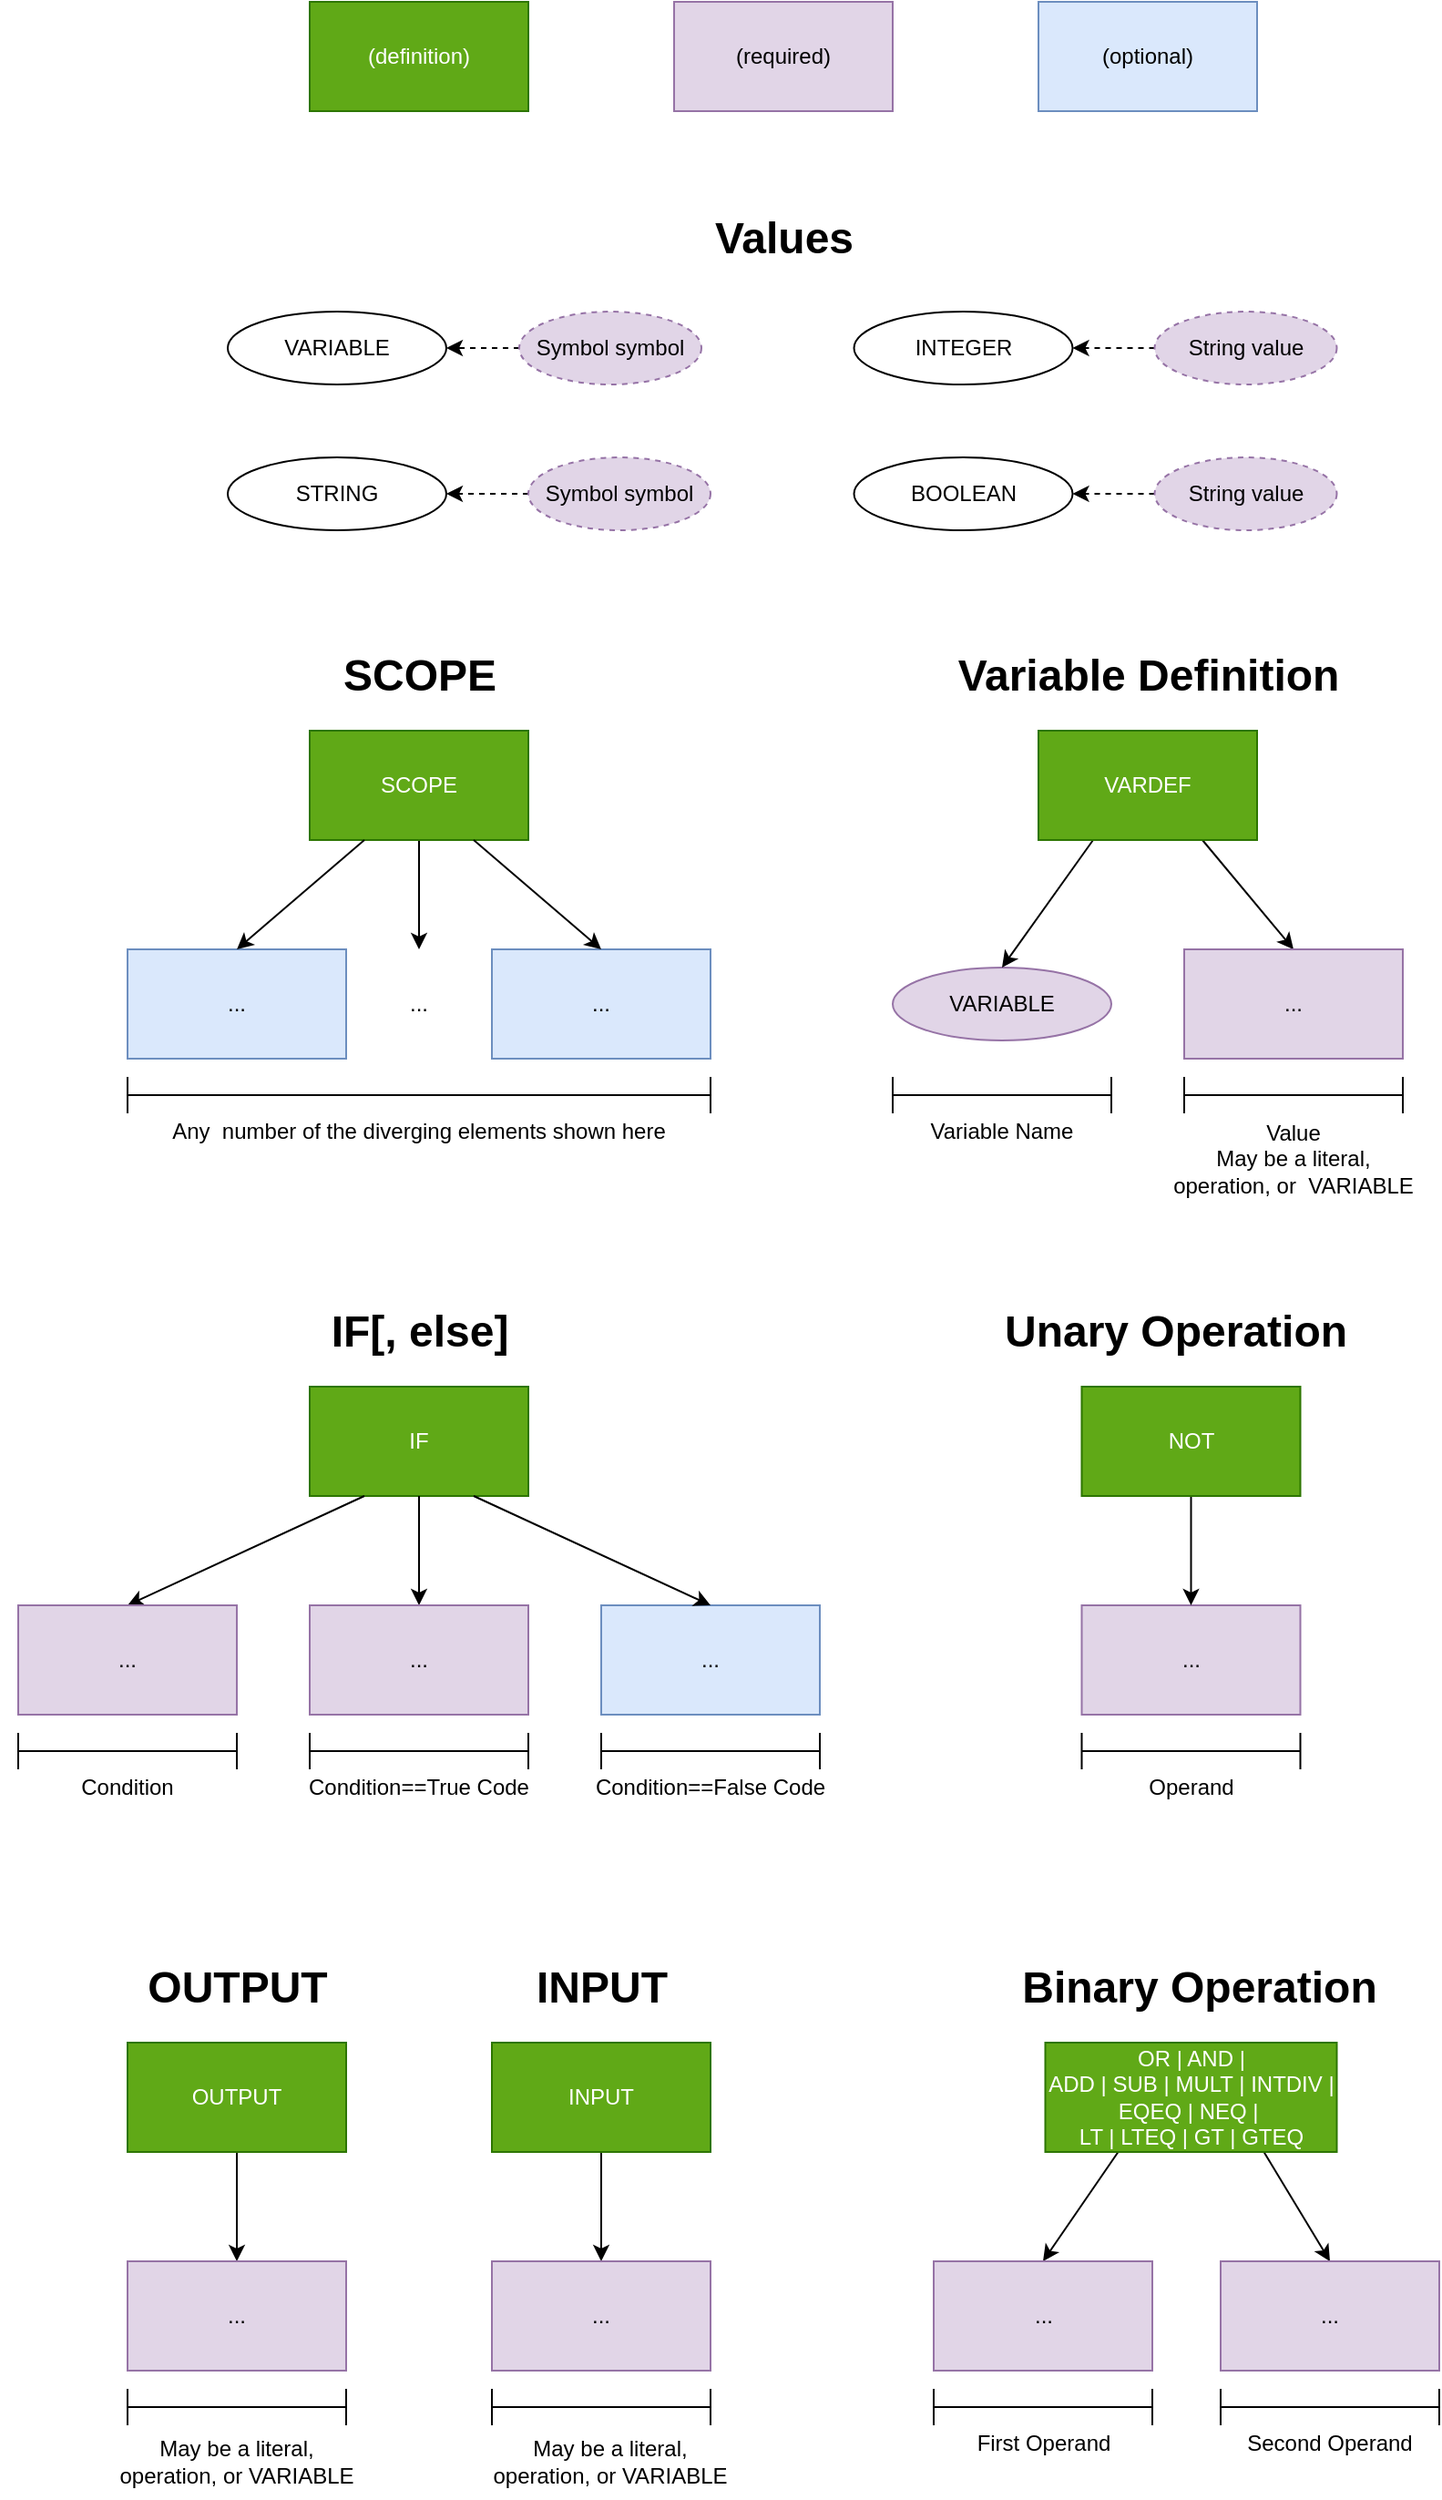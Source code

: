 <mxfile version="13.2.4" type="device" pages="3"><diagram id="3gEUB_VDXbJM-eZZe6hN" name="Constructs"><mxGraphModel dx="2128" dy="2048" grid="1" gridSize="10" guides="1" tooltips="1" connect="1" arrows="1" fold="1" page="1" pageScale="1" pageWidth="850" pageHeight="1100" math="0" shadow="0"><root><mxCell id="7AQj6DCGpAaZ35Ccs6LF-0"/><mxCell id="7AQj6DCGpAaZ35Ccs6LF-1" parent="7AQj6DCGpAaZ35Ccs6LF-0"/><mxCell id="lmhEe7831C_-789y7CmH-0" style="edgeStyle=orthogonalEdgeStyle;rounded=0;orthogonalLoop=1;jettySize=auto;html=1;exitX=0.5;exitY=1;exitDx=0;exitDy=0;startArrow=none;startFill=0;" parent="7AQj6DCGpAaZ35Ccs6LF-1" source="7AQj6DCGpAaZ35Ccs6LF-2" edge="1"><mxGeometry relative="1" as="geometry"><mxPoint x="200" y="210" as="targetPoint"/></mxGeometry></mxCell><mxCell id="7AQj6DCGpAaZ35Ccs6LF-2" value="SCOPE" style="rounded=0;whiteSpace=wrap;html=1;fillColor=#60a917;strokeColor=#2D7600;fontColor=#ffffff;" parent="7AQj6DCGpAaZ35Ccs6LF-1" vertex="1"><mxGeometry x="140" y="90" width="120" height="60" as="geometry"/></mxCell><mxCell id="I7ZKXssRVzEs4WmOMA8v-2" value="..." style="text;html=1;strokeColor=none;fillColor=none;align=center;verticalAlign=middle;whiteSpace=wrap;rounded=0;" parent="7AQj6DCGpAaZ35Ccs6LF-1" vertex="1"><mxGeometry x="180" y="230" width="40" height="20" as="geometry"/></mxCell><mxCell id="I7ZKXssRVzEs4WmOMA8v-3" value="" style="shape=crossbar;whiteSpace=wrap;html=1;rounded=1;" parent="7AQj6DCGpAaZ35Ccs6LF-1" vertex="1"><mxGeometry x="40" y="280" width="320" height="20" as="geometry"/></mxCell><mxCell id="I7ZKXssRVzEs4WmOMA8v-4" value="Any&amp;nbsp; number of the diverging elements shown here" style="text;html=1;strokeColor=none;fillColor=none;align=center;verticalAlign=middle;whiteSpace=wrap;rounded=0;" parent="7AQj6DCGpAaZ35Ccs6LF-1" vertex="1"><mxGeometry x="20" y="300" width="360" height="20" as="geometry"/></mxCell><mxCell id="5PmtXRFKXU0E3YIhtoqN-0" value="..." style="rounded=0;whiteSpace=wrap;html=1;fillColor=#dae8fc;strokeColor=#6c8ebf;" parent="7AQj6DCGpAaZ35Ccs6LF-1" vertex="1"><mxGeometry x="40" y="210" width="120" height="60" as="geometry"/></mxCell><mxCell id="5PmtXRFKXU0E3YIhtoqN-1" value="..." style="rounded=0;whiteSpace=wrap;html=1;fillColor=#dae8fc;strokeColor=#6c8ebf;" parent="7AQj6DCGpAaZ35Ccs6LF-1" vertex="1"><mxGeometry x="240" y="210" width="120" height="60" as="geometry"/></mxCell><mxCell id="JQ-QhIyXEZSSjoAelgjX-1" value="" style="endArrow=classic;html=1;exitX=0.75;exitY=1;exitDx=0;exitDy=0;entryX=0.5;entryY=0;entryDx=0;entryDy=0;" parent="7AQj6DCGpAaZ35Ccs6LF-1" source="7AQj6DCGpAaZ35Ccs6LF-2" target="5PmtXRFKXU0E3YIhtoqN-1" edge="1"><mxGeometry width="50" height="50" relative="1" as="geometry"><mxPoint x="170" y="420" as="sourcePoint"/><mxPoint x="220" y="370" as="targetPoint"/></mxGeometry></mxCell><mxCell id="JQ-QhIyXEZSSjoAelgjX-2" value="" style="endArrow=classic;html=1;exitX=0.25;exitY=1;exitDx=0;exitDy=0;entryX=0.5;entryY=0;entryDx=0;entryDy=0;" parent="7AQj6DCGpAaZ35Ccs6LF-1" source="7AQj6DCGpAaZ35Ccs6LF-2" target="5PmtXRFKXU0E3YIhtoqN-0" edge="1"><mxGeometry width="50" height="50" relative="1" as="geometry"><mxPoint x="175" y="380" as="sourcePoint"/><mxPoint x="225" y="330" as="targetPoint"/></mxGeometry></mxCell><mxCell id="lmhEe7831C_-789y7CmH-1" value="SCOPE" style="text;strokeColor=none;fillColor=none;html=1;fontSize=24;fontStyle=1;verticalAlign=middle;align=center;" parent="7AQj6DCGpAaZ35Ccs6LF-1" vertex="1"><mxGeometry x="150" y="40" width="100" height="40" as="geometry"/></mxCell><mxCell id="rEBL-9URlwLCl6-oXg5d-0" value="VARIABLE" style="ellipse;whiteSpace=wrap;html=1;fillColor=#e1d5e7;strokeColor=#9673a6;" parent="7AQj6DCGpAaZ35Ccs6LF-1" vertex="1"><mxGeometry x="460" y="220" width="120" height="40" as="geometry"/></mxCell><mxCell id="rEBL-9URlwLCl6-oXg5d-1" value="" style="endArrow=classic;html=1;entryX=0.5;entryY=0;entryDx=0;entryDy=0;exitX=0.75;exitY=1;exitDx=0;exitDy=0;" parent="7AQj6DCGpAaZ35Ccs6LF-1" source="rEBL-9URlwLCl6-oXg5d-6" target="rEBL-9URlwLCl6-oXg5d-7" edge="1"><mxGeometry width="50" height="50" relative="1" as="geometry"><mxPoint x="581.04" y="156" as="sourcePoint"/><mxPoint x="500" y="220" as="targetPoint"/></mxGeometry></mxCell><mxCell id="rEBL-9URlwLCl6-oXg5d-2" value="" style="endArrow=classic;html=1;exitX=0.25;exitY=1;exitDx=0;exitDy=0;entryX=0.5;entryY=0;entryDx=0;entryDy=0;" parent="7AQj6DCGpAaZ35Ccs6LF-1" source="rEBL-9URlwLCl6-oXg5d-6" target="rEBL-9URlwLCl6-oXg5d-0" edge="1"><mxGeometry width="50" height="50" relative="1" as="geometry"><mxPoint x="571.716" y="148.284" as="sourcePoint"/><mxPoint x="690" y="430" as="targetPoint"/></mxGeometry></mxCell><mxCell id="rEBL-9URlwLCl6-oXg5d-3" value="Value&lt;br&gt;May be a literal, operation, or&amp;nbsp;&amp;nbsp;VARIABLE" style="text;html=1;strokeColor=none;fillColor=none;align=center;verticalAlign=middle;whiteSpace=wrap;rounded=0;" parent="7AQj6DCGpAaZ35Ccs6LF-1" vertex="1"><mxGeometry x="610" y="300" width="140" height="50" as="geometry"/></mxCell><mxCell id="rEBL-9URlwLCl6-oXg5d-4" value="" style="shape=crossbar;whiteSpace=wrap;html=1;rounded=1;" parent="7AQj6DCGpAaZ35Ccs6LF-1" vertex="1"><mxGeometry x="460" y="280" width="120" height="20" as="geometry"/></mxCell><mxCell id="rEBL-9URlwLCl6-oXg5d-5" value="Variable Name" style="text;html=1;strokeColor=none;fillColor=none;align=center;verticalAlign=middle;whiteSpace=wrap;rounded=0;" parent="7AQj6DCGpAaZ35Ccs6LF-1" vertex="1"><mxGeometry x="465" y="300" width="110" height="20" as="geometry"/></mxCell><mxCell id="rEBL-9URlwLCl6-oXg5d-6" value="VARDEF" style="rounded=0;whiteSpace=wrap;html=1;fillColor=#60a917;strokeColor=#2D7600;fontColor=#ffffff;" parent="7AQj6DCGpAaZ35Ccs6LF-1" vertex="1"><mxGeometry x="540" y="90" width="120" height="60" as="geometry"/></mxCell><mxCell id="rEBL-9URlwLCl6-oXg5d-7" value="..." style="rounded=0;whiteSpace=wrap;html=1;fillColor=#e1d5e7;strokeColor=#9673a6;" parent="7AQj6DCGpAaZ35Ccs6LF-1" vertex="1"><mxGeometry x="620" y="210" width="120" height="60" as="geometry"/></mxCell><mxCell id="rEBL-9URlwLCl6-oXg5d-8" value="" style="shape=crossbar;whiteSpace=wrap;html=1;rounded=1;" parent="7AQj6DCGpAaZ35Ccs6LF-1" vertex="1"><mxGeometry x="620" y="280" width="120" height="20" as="geometry"/></mxCell><mxCell id="rEBL-9URlwLCl6-oXg5d-9" value="Variable Definition" style="text;strokeColor=none;fillColor=none;html=1;fontSize=24;fontStyle=1;verticalAlign=middle;align=center;labelBackgroundColor=none;" parent="7AQj6DCGpAaZ35Ccs6LF-1" vertex="1"><mxGeometry x="550" y="40" width="100" height="40" as="geometry"/></mxCell><mxCell id="GWzWC2e_Xk0r2HBeWY30-0" value="IF" style="rounded=0;whiteSpace=wrap;html=1;fillColor=#60a917;strokeColor=#2D7600;fontColor=#ffffff;" parent="7AQj6DCGpAaZ35Ccs6LF-1" vertex="1"><mxGeometry x="140" y="450" width="120" height="60" as="geometry"/></mxCell><mxCell id="GWzWC2e_Xk0r2HBeWY30-1" value="..." style="rounded=0;whiteSpace=wrap;html=1;fillColor=#ffe6cc;strokeColor=#d79b00;" parent="7AQj6DCGpAaZ35Ccs6LF-1" vertex="1"><mxGeometry x="140" y="570" width="120" height="60" as="geometry"/></mxCell><mxCell id="GWzWC2e_Xk0r2HBeWY30-2" value="..." style="rounded=0;whiteSpace=wrap;html=1;fillColor=#dae8fc;strokeColor=#6c8ebf;" parent="7AQj6DCGpAaZ35Ccs6LF-1" vertex="1"><mxGeometry x="300" y="570" width="120" height="60" as="geometry"/></mxCell><mxCell id="GWzWC2e_Xk0r2HBeWY30-3" value="..." style="rounded=0;whiteSpace=wrap;html=1;fillColor=#ffe6cc;strokeColor=#d79b00;" parent="7AQj6DCGpAaZ35Ccs6LF-1" vertex="1"><mxGeometry x="-20" y="570" width="120" height="60" as="geometry"/></mxCell><mxCell id="GWzWC2e_Xk0r2HBeWY30-4" value="" style="shape=crossbar;whiteSpace=wrap;html=1;rounded=1;" parent="7AQj6DCGpAaZ35Ccs6LF-1" vertex="1"><mxGeometry x="-20" y="640" width="120" height="20" as="geometry"/></mxCell><mxCell id="GWzWC2e_Xk0r2HBeWY30-5" value="" style="shape=crossbar;whiteSpace=wrap;html=1;rounded=1;" parent="7AQj6DCGpAaZ35Ccs6LF-1" vertex="1"><mxGeometry x="140" y="640" width="120" height="20" as="geometry"/></mxCell><mxCell id="GWzWC2e_Xk0r2HBeWY30-6" value="" style="shape=crossbar;whiteSpace=wrap;html=1;rounded=1;" parent="7AQj6DCGpAaZ35Ccs6LF-1" vertex="1"><mxGeometry x="300" y="640" width="120" height="20" as="geometry"/></mxCell><mxCell id="GWzWC2e_Xk0r2HBeWY30-7" value="Condition" style="text;html=1;strokeColor=none;fillColor=none;align=center;verticalAlign=middle;whiteSpace=wrap;rounded=0;" parent="7AQj6DCGpAaZ35Ccs6LF-1" vertex="1"><mxGeometry x="-30" y="660" width="140" height="20" as="geometry"/></mxCell><mxCell id="GWzWC2e_Xk0r2HBeWY30-8" value="Condition==True Code" style="text;html=1;strokeColor=none;fillColor=none;align=center;verticalAlign=middle;whiteSpace=wrap;rounded=0;" parent="7AQj6DCGpAaZ35Ccs6LF-1" vertex="1"><mxGeometry x="130" y="660" width="140" height="20" as="geometry"/></mxCell><mxCell id="GWzWC2e_Xk0r2HBeWY30-9" value="Condition==False Code" style="text;html=1;strokeColor=none;fillColor=none;align=center;verticalAlign=middle;whiteSpace=wrap;rounded=0;" parent="7AQj6DCGpAaZ35Ccs6LF-1" vertex="1"><mxGeometry x="290" y="660" width="140" height="20" as="geometry"/></mxCell><mxCell id="GWzWC2e_Xk0r2HBeWY30-10" value="" style="endArrow=classic;html=1;exitX=0.75;exitY=1;exitDx=0;exitDy=0;entryX=0.5;entryY=0;entryDx=0;entryDy=0;" parent="7AQj6DCGpAaZ35Ccs6LF-1" source="GWzWC2e_Xk0r2HBeWY30-0" target="GWzWC2e_Xk0r2HBeWY30-2" edge="1"><mxGeometry width="50" height="50" relative="1" as="geometry"><mxPoint x="200" y="620" as="sourcePoint"/><mxPoint x="250" y="570" as="targetPoint"/></mxGeometry></mxCell><mxCell id="GWzWC2e_Xk0r2HBeWY30-11" value="" style="endArrow=classic;html=1;exitX=0.5;exitY=1;exitDx=0;exitDy=0;entryX=0.5;entryY=0;entryDx=0;entryDy=0;" parent="7AQj6DCGpAaZ35Ccs6LF-1" source="GWzWC2e_Xk0r2HBeWY30-0" target="GWzWC2e_Xk0r2HBeWY30-1" edge="1"><mxGeometry width="50" height="50" relative="1" as="geometry"><mxPoint x="200" y="620" as="sourcePoint"/><mxPoint x="250" y="570" as="targetPoint"/></mxGeometry></mxCell><mxCell id="GWzWC2e_Xk0r2HBeWY30-12" value="" style="endArrow=classic;html=1;exitX=0.25;exitY=1;exitDx=0;exitDy=0;entryX=0.5;entryY=0;entryDx=0;entryDy=0;" parent="7AQj6DCGpAaZ35Ccs6LF-1" source="GWzWC2e_Xk0r2HBeWY30-0" target="GWzWC2e_Xk0r2HBeWY30-3" edge="1"><mxGeometry width="50" height="50" relative="1" as="geometry"><mxPoint x="200" y="620" as="sourcePoint"/><mxPoint x="250" y="570" as="targetPoint"/></mxGeometry></mxCell><mxCell id="GWzWC2e_Xk0r2HBeWY30-13" value="..." style="rounded=0;whiteSpace=wrap;html=1;fillColor=#ffe6cc;strokeColor=#d79b00;" parent="7AQj6DCGpAaZ35Ccs6LF-1" vertex="1"><mxGeometry x="-20" y="570" width="120" height="60" as="geometry"/></mxCell><mxCell id="GWzWC2e_Xk0r2HBeWY30-14" value="..." style="rounded=0;whiteSpace=wrap;html=1;fillColor=#ffe6cc;strokeColor=#d79b00;" parent="7AQj6DCGpAaZ35Ccs6LF-1" vertex="1"><mxGeometry x="140" y="570" width="120" height="60" as="geometry"/></mxCell><mxCell id="GWzWC2e_Xk0r2HBeWY30-15" value="..." style="rounded=0;whiteSpace=wrap;html=1;fillColor=#e1d5e7;strokeColor=#9673a6;" parent="7AQj6DCGpAaZ35Ccs6LF-1" vertex="1"><mxGeometry x="-20" y="570" width="120" height="60" as="geometry"/></mxCell><mxCell id="GWzWC2e_Xk0r2HBeWY30-16" value="..." style="rounded=0;whiteSpace=wrap;html=1;fillColor=#e1d5e7;strokeColor=#9673a6;" parent="7AQj6DCGpAaZ35Ccs6LF-1" vertex="1"><mxGeometry x="140" y="570" width="120" height="60" as="geometry"/></mxCell><mxCell id="GWzWC2e_Xk0r2HBeWY30-17" value="IF[, else]" style="text;strokeColor=none;fillColor=none;html=1;fontSize=24;fontStyle=1;verticalAlign=middle;align=center;labelBackgroundColor=none;" parent="7AQj6DCGpAaZ35Ccs6LF-1" vertex="1"><mxGeometry x="150" y="400" width="100" height="40" as="geometry"/></mxCell><mxCell id="4lCH5jYpip824H-FSA8n-0" style="edgeStyle=orthogonalEdgeStyle;curved=1;orthogonalLoop=1;jettySize=auto;html=1;exitX=0.5;exitY=1;exitDx=0;exitDy=0;entryX=0.5;entryY=0;entryDx=0;entryDy=0;" parent="7AQj6DCGpAaZ35Ccs6LF-1" source="4lCH5jYpip824H-FSA8n-1" target="4lCH5jYpip824H-FSA8n-3" edge="1"><mxGeometry relative="1" as="geometry"/></mxCell><mxCell id="4lCH5jYpip824H-FSA8n-1" value="OUTPUT" style="rounded=0;whiteSpace=wrap;html=1;fillColor=#60a917;strokeColor=#2D7600;fontColor=#ffffff;" parent="7AQj6DCGpAaZ35Ccs6LF-1" vertex="1"><mxGeometry x="40" y="810" width="120" height="60" as="geometry"/></mxCell><mxCell id="4lCH5jYpip824H-FSA8n-3" value="..." style="rounded=0;whiteSpace=wrap;html=1;fillColor=#e1d5e7;strokeColor=#9673a6;" parent="7AQj6DCGpAaZ35Ccs6LF-1" vertex="1"><mxGeometry x="40" y="930" width="120" height="60" as="geometry"/></mxCell><mxCell id="4lCH5jYpip824H-FSA8n-6" value="" style="shape=crossbar;whiteSpace=wrap;html=1;rounded=1;" parent="7AQj6DCGpAaZ35Ccs6LF-1" vertex="1"><mxGeometry x="40" y="1000" width="120" height="20" as="geometry"/></mxCell><mxCell id="4lCH5jYpip824H-FSA8n-7" style="edgeStyle=orthogonalEdgeStyle;curved=1;orthogonalLoop=1;jettySize=auto;html=1;exitX=0.5;exitY=1;exitDx=0;exitDy=0;entryX=0.5;entryY=0;entryDx=0;entryDy=0;" parent="7AQj6DCGpAaZ35Ccs6LF-1" source="4lCH5jYpip824H-FSA8n-8" target="4lCH5jYpip824H-FSA8n-10" edge="1"><mxGeometry relative="1" as="geometry"/></mxCell><mxCell id="4lCH5jYpip824H-FSA8n-8" value="INPUT" style="rounded=0;whiteSpace=wrap;html=1;fillColor=#60a917;strokeColor=#2D7600;fontColor=#ffffff;" parent="7AQj6DCGpAaZ35Ccs6LF-1" vertex="1"><mxGeometry x="240" y="810" width="120" height="60" as="geometry"/></mxCell><mxCell id="4lCH5jYpip824H-FSA8n-10" value="..." style="rounded=0;whiteSpace=wrap;html=1;fillColor=#e1d5e7;strokeColor=#9673a6;" parent="7AQj6DCGpAaZ35Ccs6LF-1" vertex="1"><mxGeometry x="240" y="930" width="120" height="60" as="geometry"/></mxCell><mxCell id="4lCH5jYpip824H-FSA8n-13" value="" style="shape=crossbar;whiteSpace=wrap;html=1;rounded=1;" parent="7AQj6DCGpAaZ35Ccs6LF-1" vertex="1"><mxGeometry x="240" y="1000" width="120" height="20" as="geometry"/></mxCell><mxCell id="4lCH5jYpip824H-FSA8n-14" value="OUTPUT" style="text;strokeColor=none;fillColor=none;html=1;fontSize=24;fontStyle=1;verticalAlign=middle;align=center;labelBackgroundColor=none;" parent="7AQj6DCGpAaZ35Ccs6LF-1" vertex="1"><mxGeometry x="50" y="760" width="100" height="40" as="geometry"/></mxCell><mxCell id="4lCH5jYpip824H-FSA8n-15" value="INPUT" style="text;strokeColor=none;fillColor=none;html=1;fontSize=24;fontStyle=1;verticalAlign=middle;align=center;labelBackgroundColor=none;" parent="7AQj6DCGpAaZ35Ccs6LF-1" vertex="1"><mxGeometry x="250" y="760" width="100" height="40" as="geometry"/></mxCell><mxCell id="4lCH5jYpip824H-FSA8n-16" value="May be a literal, &lt;br&gt;operation, or VARIABLE" style="text;html=1;strokeColor=none;fillColor=none;align=center;verticalAlign=middle;whiteSpace=wrap;rounded=0;labelBackgroundColor=none;" parent="7AQj6DCGpAaZ35Ccs6LF-1" vertex="1"><mxGeometry x="20" y="1020" width="160" height="40" as="geometry"/></mxCell><mxCell id="JWPm9N3qNCtaOrcP0Yvb-0" value="" style="endArrow=classic;html=1;entryX=0.5;entryY=0;entryDx=0;entryDy=0;exitX=0.75;exitY=1;exitDx=0;exitDy=0;" parent="7AQj6DCGpAaZ35Ccs6LF-1" source="JWPm9N3qNCtaOrcP0Yvb-4" target="JWPm9N3qNCtaOrcP0Yvb-5" edge="1"><mxGeometry width="50" height="50" relative="1" as="geometry"><mxPoint x="604.79" y="876" as="sourcePoint"/><mxPoint x="523.75" y="940" as="targetPoint"/></mxGeometry></mxCell><mxCell id="JWPm9N3qNCtaOrcP0Yvb-1" value="" style="endArrow=classic;html=1;exitX=0.25;exitY=1;exitDx=0;exitDy=0;entryX=0.5;entryY=0;entryDx=0;entryDy=0;" parent="7AQj6DCGpAaZ35Ccs6LF-1" source="JWPm9N3qNCtaOrcP0Yvb-4" target="JWPm9N3qNCtaOrcP0Yvb-7" edge="1"><mxGeometry width="50" height="50" relative="1" as="geometry"><mxPoint x="595.466" y="868.284" as="sourcePoint"/><mxPoint x="463.75" y="940" as="targetPoint"/></mxGeometry></mxCell><mxCell id="JWPm9N3qNCtaOrcP0Yvb-2" value="" style="shape=crossbar;whiteSpace=wrap;html=1;rounded=1;" parent="7AQj6DCGpAaZ35Ccs6LF-1" vertex="1"><mxGeometry x="482.5" y="1000" width="120" height="20" as="geometry"/></mxCell><mxCell id="JWPm9N3qNCtaOrcP0Yvb-3" value="First Operand" style="text;html=1;strokeColor=none;fillColor=none;align=center;verticalAlign=middle;whiteSpace=wrap;rounded=0;" parent="7AQj6DCGpAaZ35Ccs6LF-1" vertex="1"><mxGeometry x="487.5" y="1020" width="110" height="20" as="geometry"/></mxCell><mxCell id="JWPm9N3qNCtaOrcP0Yvb-4" value="OR | AND | &lt;br&gt;ADD | SUB | MULT | INTDIV | EQEQ | NEQ |&amp;nbsp;&lt;br&gt;LT | LTEQ | GT | GTEQ" style="rounded=0;whiteSpace=wrap;html=1;fillColor=#60a917;strokeColor=#2D7600;fontColor=#ffffff;" parent="7AQj6DCGpAaZ35Ccs6LF-1" vertex="1"><mxGeometry x="543.75" y="810" width="160" height="60" as="geometry"/></mxCell><mxCell id="JWPm9N3qNCtaOrcP0Yvb-5" value="..." style="rounded=0;whiteSpace=wrap;html=1;fillColor=#e1d5e7;strokeColor=#9673a6;" parent="7AQj6DCGpAaZ35Ccs6LF-1" vertex="1"><mxGeometry x="640" y="930" width="120" height="60" as="geometry"/></mxCell><mxCell id="JWPm9N3qNCtaOrcP0Yvb-6" value="" style="shape=crossbar;whiteSpace=wrap;html=1;rounded=1;" parent="7AQj6DCGpAaZ35Ccs6LF-1" vertex="1"><mxGeometry x="640" y="1000" width="120" height="20" as="geometry"/></mxCell><mxCell id="JWPm9N3qNCtaOrcP0Yvb-7" value="..." style="rounded=0;whiteSpace=wrap;html=1;fillColor=#e1d5e7;strokeColor=#9673a6;" parent="7AQj6DCGpAaZ35Ccs6LF-1" vertex="1"><mxGeometry x="482.5" y="930" width="120" height="60" as="geometry"/></mxCell><mxCell id="JWPm9N3qNCtaOrcP0Yvb-8" value="Binary Operation" style="text;strokeColor=none;fillColor=none;html=1;fontSize=24;fontStyle=1;verticalAlign=middle;align=center;labelBackgroundColor=none;" parent="7AQj6DCGpAaZ35Ccs6LF-1" vertex="1"><mxGeometry x="577.5" y="760" width="100" height="40" as="geometry"/></mxCell><mxCell id="JWPm9N3qNCtaOrcP0Yvb-9" value="Second Operand" style="text;html=1;strokeColor=none;fillColor=none;align=center;verticalAlign=middle;whiteSpace=wrap;rounded=0;" parent="7AQj6DCGpAaZ35Ccs6LF-1" vertex="1"><mxGeometry x="645" y="1020" width="110" height="20" as="geometry"/></mxCell><mxCell id="JWPm9N3qNCtaOrcP0Yvb-10" value="" style="shape=crossbar;whiteSpace=wrap;html=1;rounded=1;" parent="7AQj6DCGpAaZ35Ccs6LF-1" vertex="1"><mxGeometry x="563.75" y="640" width="120" height="20" as="geometry"/></mxCell><mxCell id="JWPm9N3qNCtaOrcP0Yvb-11" value="Operand" style="text;html=1;strokeColor=none;fillColor=none;align=center;verticalAlign=middle;whiteSpace=wrap;rounded=0;" parent="7AQj6DCGpAaZ35Ccs6LF-1" vertex="1"><mxGeometry x="568.75" y="660" width="110" height="20" as="geometry"/></mxCell><mxCell id="JWPm9N3qNCtaOrcP0Yvb-12" value="..." style="rounded=0;whiteSpace=wrap;html=1;fillColor=#e1d5e7;strokeColor=#9673a6;" parent="7AQj6DCGpAaZ35Ccs6LF-1" vertex="1"><mxGeometry x="563.75" y="570" width="120" height="60" as="geometry"/></mxCell><mxCell id="JWPm9N3qNCtaOrcP0Yvb-13" value="Unary Operation" style="text;strokeColor=none;fillColor=none;html=1;fontSize=24;fontStyle=1;verticalAlign=middle;align=center;labelBackgroundColor=none;" parent="7AQj6DCGpAaZ35Ccs6LF-1" vertex="1"><mxGeometry x="565" y="400" width="100" height="40" as="geometry"/></mxCell><mxCell id="eTAmkxJALa0yzcf3sGs0-0" value="(optional)" style="rounded=0;whiteSpace=wrap;html=1;fillColor=#dae8fc;strokeColor=#6c8ebf;" vertex="1" parent="7AQj6DCGpAaZ35Ccs6LF-1"><mxGeometry x="540" y="-310" width="120" height="60" as="geometry"/></mxCell><mxCell id="eTAmkxJALa0yzcf3sGs0-1" value="(required)" style="rounded=0;whiteSpace=wrap;html=1;fillColor=#e1d5e7;strokeColor=#9673a6;" vertex="1" parent="7AQj6DCGpAaZ35Ccs6LF-1"><mxGeometry x="340" y="-310" width="120" height="60" as="geometry"/></mxCell><mxCell id="eTAmkxJALa0yzcf3sGs0-2" value="(definition)" style="rounded=0;whiteSpace=wrap;html=1;fillColor=#60a917;strokeColor=#2D7600;fontColor=#ffffff;" vertex="1" parent="7AQj6DCGpAaZ35Ccs6LF-1"><mxGeometry x="140" y="-310" width="120" height="60" as="geometry"/></mxCell><mxCell id="qlFILjFyc_HGkbXNcc-J-0" value="VARIABLE" style="ellipse;whiteSpace=wrap;html=1;" vertex="1" parent="7AQj6DCGpAaZ35Ccs6LF-1"><mxGeometry x="95.0" y="-140" width="120" height="40" as="geometry"/></mxCell><mxCell id="qlFILjFyc_HGkbXNcc-J-1" style="edgeStyle=orthogonalEdgeStyle;rounded=0;orthogonalLoop=1;jettySize=auto;html=1;exitX=0;exitY=0.5;exitDx=0;exitDy=0;entryX=1;entryY=0.5;entryDx=0;entryDy=0;dashed=1;" edge="1" parent="7AQj6DCGpAaZ35Ccs6LF-1" source="qlFILjFyc_HGkbXNcc-J-2" target="qlFILjFyc_HGkbXNcc-J-0"><mxGeometry relative="1" as="geometry"/></mxCell><mxCell id="qlFILjFyc_HGkbXNcc-J-2" value="Symbol symbol" style="ellipse;whiteSpace=wrap;html=1;align=center;dashed=1;fillColor=#e1d5e7;strokeColor=#9673a6;" vertex="1" parent="7AQj6DCGpAaZ35Ccs6LF-1"><mxGeometry x="255" y="-140" width="100" height="40" as="geometry"/></mxCell><mxCell id="qlFILjFyc_HGkbXNcc-J-3" value="STRING" style="ellipse;whiteSpace=wrap;html=1;" vertex="1" parent="7AQj6DCGpAaZ35Ccs6LF-1"><mxGeometry x="95.0" y="-60" width="120" height="40" as="geometry"/></mxCell><mxCell id="qlFILjFyc_HGkbXNcc-J-4" style="edgeStyle=orthogonalEdgeStyle;rounded=0;orthogonalLoop=1;jettySize=auto;html=1;exitX=0;exitY=0.5;exitDx=0;exitDy=0;entryX=1;entryY=0.5;entryDx=0;entryDy=0;dashed=1;" edge="1" parent="7AQj6DCGpAaZ35Ccs6LF-1" source="qlFILjFyc_HGkbXNcc-J-5" target="qlFILjFyc_HGkbXNcc-J-3"><mxGeometry relative="1" as="geometry"/></mxCell><mxCell id="qlFILjFyc_HGkbXNcc-J-5" value="Symbol symbol" style="ellipse;whiteSpace=wrap;html=1;align=center;dashed=1;fillColor=#e1d5e7;strokeColor=#9673a6;" vertex="1" parent="7AQj6DCGpAaZ35Ccs6LF-1"><mxGeometry x="260" y="-60" width="100" height="40" as="geometry"/></mxCell><mxCell id="qlFILjFyc_HGkbXNcc-J-6" value="INTEGER" style="ellipse;whiteSpace=wrap;html=1;" vertex="1" parent="7AQj6DCGpAaZ35Ccs6LF-1"><mxGeometry x="438.75" y="-140" width="120" height="40" as="geometry"/></mxCell><mxCell id="qlFILjFyc_HGkbXNcc-J-7" style="edgeStyle=orthogonalEdgeStyle;rounded=0;orthogonalLoop=1;jettySize=auto;html=1;exitX=0;exitY=0.5;exitDx=0;exitDy=0;entryX=1;entryY=0.5;entryDx=0;entryDy=0;dashed=1;" edge="1" parent="7AQj6DCGpAaZ35Ccs6LF-1" source="qlFILjFyc_HGkbXNcc-J-8" target="qlFILjFyc_HGkbXNcc-J-6"><mxGeometry relative="1" as="geometry"/></mxCell><mxCell id="qlFILjFyc_HGkbXNcc-J-8" value="String value" style="ellipse;whiteSpace=wrap;html=1;align=center;dashed=1;fillColor=#e1d5e7;strokeColor=#9673a6;" vertex="1" parent="7AQj6DCGpAaZ35Ccs6LF-1"><mxGeometry x="603.75" y="-140" width="100" height="40" as="geometry"/></mxCell><mxCell id="qlFILjFyc_HGkbXNcc-J-9" value="Values" style="text;strokeColor=none;fillColor=none;html=1;fontSize=24;fontStyle=1;verticalAlign=middle;align=center;dashed=1;" vertex="1" parent="7AQj6DCGpAaZ35Ccs6LF-1"><mxGeometry x="350" y="-200" width="100" height="40" as="geometry"/></mxCell><mxCell id="qlFILjFyc_HGkbXNcc-J-10" value="BOOLEAN" style="ellipse;whiteSpace=wrap;html=1;" vertex="1" parent="7AQj6DCGpAaZ35Ccs6LF-1"><mxGeometry x="438.75" y="-60" width="120" height="40" as="geometry"/></mxCell><mxCell id="qlFILjFyc_HGkbXNcc-J-11" style="edgeStyle=orthogonalEdgeStyle;rounded=0;orthogonalLoop=1;jettySize=auto;html=1;exitX=0;exitY=0.5;exitDx=0;exitDy=0;entryX=1;entryY=0.5;entryDx=0;entryDy=0;dashed=1;" edge="1" parent="7AQj6DCGpAaZ35Ccs6LF-1" source="qlFILjFyc_HGkbXNcc-J-12" target="qlFILjFyc_HGkbXNcc-J-10"><mxGeometry relative="1" as="geometry"/></mxCell><mxCell id="qlFILjFyc_HGkbXNcc-J-12" value="String value" style="ellipse;whiteSpace=wrap;html=1;align=center;dashed=1;fillColor=#e1d5e7;strokeColor=#9673a6;" vertex="1" parent="7AQj6DCGpAaZ35Ccs6LF-1"><mxGeometry x="603.75" y="-60" width="100" height="40" as="geometry"/></mxCell><mxCell id="qlFILjFyc_HGkbXNcc-J-14" style="edgeStyle=orthogonalEdgeStyle;rounded=0;orthogonalLoop=1;jettySize=auto;html=1;exitX=0.5;exitY=1;exitDx=0;exitDy=0;entryX=0.5;entryY=0;entryDx=0;entryDy=0;endArrow=classic;endFill=1;" edge="1" parent="7AQj6DCGpAaZ35Ccs6LF-1" source="qlFILjFyc_HGkbXNcc-J-13" target="JWPm9N3qNCtaOrcP0Yvb-12"><mxGeometry relative="1" as="geometry"/></mxCell><mxCell id="qlFILjFyc_HGkbXNcc-J-13" value="NOT" style="rounded=0;whiteSpace=wrap;html=1;fillColor=#60a917;strokeColor=#2D7600;fontColor=#ffffff;" vertex="1" parent="7AQj6DCGpAaZ35Ccs6LF-1"><mxGeometry x="563.75" y="450" width="120" height="60" as="geometry"/></mxCell><mxCell id="qlFILjFyc_HGkbXNcc-J-15" value="May be a literal, &lt;br&gt;operation, or VARIABLE" style="text;html=1;strokeColor=none;fillColor=none;align=center;verticalAlign=middle;whiteSpace=wrap;rounded=0;labelBackgroundColor=none;" vertex="1" parent="7AQj6DCGpAaZ35Ccs6LF-1"><mxGeometry x="225" y="1020" width="160" height="40" as="geometry"/></mxCell></root></mxGraphModel></diagram><diagram id="RAWwzBBBLnjsexVP_gks" name="Functions"><mxGraphModel dx="1086" dy="806" grid="1" gridSize="10" guides="1" tooltips="1" connect="1" arrows="1" fold="1" page="1" pageScale="1" pageWidth="850" pageHeight="1100" math="0" shadow="0"><root><mxCell id="0"/><mxCell id="1" parent="0"/><mxCell id="vyXjv_a89IAdCexm-8pD-3" value="VARIABLE" style="ellipse;whiteSpace=wrap;html=1;fillColor=#e1d5e7;strokeColor=#9673a6;" parent="1" vertex="1"><mxGeometry x="125" y="180" width="120" height="40" as="geometry"/></mxCell><mxCell id="vyXjv_a89IAdCexm-8pD-4" value="VARIABLE" style="ellipse;whiteSpace=wrap;html=1;" parent="1" vertex="1"><mxGeometry x="485" y="180" width="120" height="40" as="geometry"/></mxCell><mxCell id="vyXjv_a89IAdCexm-8pD-5" value="VARIABLE" style="ellipse;whiteSpace=wrap;html=1;" parent="1" vertex="1"><mxGeometry x="285" y="180" width="120" height="40" as="geometry"/></mxCell><mxCell id="vyXjv_a89IAdCexm-8pD-8" value="" style="endArrow=classic;html=1;exitX=1;exitY=1;exitDx=0;exitDy=0;entryX=0.5;entryY=0;entryDx=0;entryDy=0;" parent="1" source="vyXjv_a89IAdCexm-8pD-26" target="vyXjv_a89IAdCexm-8pD-25" edge="1"><mxGeometry width="50" height="50" relative="1" as="geometry"><mxPoint x="473.284" y="108.284" as="sourcePoint"/><mxPoint x="676.716" y="171.716" as="targetPoint"/></mxGeometry></mxCell><mxCell id="vyXjv_a89IAdCexm-8pD-9" value="" style="endArrow=classic;html=1;entryX=0.5;entryY=0;entryDx=0;entryDy=0;exitX=0.75;exitY=1;exitDx=0;exitDy=0;" parent="1" target="vyXjv_a89IAdCexm-8pD-4" edge="1"><mxGeometry width="50" height="50" relative="1" as="geometry"><mxPoint x="475" y="110.0" as="sourcePoint"/><mxPoint x="535" y="270" as="targetPoint"/></mxGeometry></mxCell><mxCell id="vyXjv_a89IAdCexm-8pD-10" value="" style="endArrow=classic;html=1;entryX=0.5;entryY=0;entryDx=0;entryDy=0;exitX=0.25;exitY=1;exitDx=0;exitDy=0;" parent="1" target="vyXjv_a89IAdCexm-8pD-5" edge="1"><mxGeometry width="50" height="50" relative="1" as="geometry"><mxPoint x="415" y="110.0" as="sourcePoint"/><mxPoint x="535" y="270" as="targetPoint"/></mxGeometry></mxCell><mxCell id="vyXjv_a89IAdCexm-8pD-11" value="" style="endArrow=classic;html=1;exitX=0;exitY=1;exitDx=0;exitDy=0;entryX=0.5;entryY=0;entryDx=0;entryDy=0;" parent="1" source="vyXjv_a89IAdCexm-8pD-26" target="vyXjv_a89IAdCexm-8pD-3" edge="1"><mxGeometry width="50" height="50" relative="1" as="geometry"><mxPoint x="416.716" y="108.284" as="sourcePoint"/><mxPoint x="535" y="390" as="targetPoint"/></mxGeometry></mxCell><mxCell id="vyXjv_a89IAdCexm-8pD-13" value="..." style="text;html=1;strokeColor=none;fillColor=none;align=center;verticalAlign=middle;whiteSpace=wrap;rounded=0;" parent="1" vertex="1"><mxGeometry x="425" y="190" width="40" height="20" as="geometry"/></mxCell><mxCell id="vyXjv_a89IAdCexm-8pD-14" value="" style="shape=crossbar;whiteSpace=wrap;html=1;rounded=1;" parent="1" vertex="1"><mxGeometry x="285" y="240" width="320" height="20" as="geometry"/></mxCell><mxCell id="vyXjv_a89IAdCexm-8pD-15" value="Parameters, optional" style="text;html=1;strokeColor=none;fillColor=none;align=center;verticalAlign=middle;whiteSpace=wrap;rounded=0;" parent="1" vertex="1"><mxGeometry x="285" y="270" width="320" height="20" as="geometry"/></mxCell><mxCell id="vyXjv_a89IAdCexm-8pD-16" value="" style="shape=crossbar;whiteSpace=wrap;html=1;rounded=1;" parent="1" vertex="1"><mxGeometry x="125" y="240" width="120" height="20" as="geometry"/></mxCell><mxCell id="vyXjv_a89IAdCexm-8pD-17" value="Function Name" style="text;html=1;strokeColor=none;fillColor=none;align=center;verticalAlign=middle;whiteSpace=wrap;rounded=0;" parent="1" vertex="1"><mxGeometry x="130" y="270" width="110" height="20" as="geometry"/></mxCell><mxCell id="vyXjv_a89IAdCexm-8pD-19" value="Function Body" style="text;html=1;strokeColor=none;fillColor=none;align=center;verticalAlign=middle;whiteSpace=wrap;rounded=0;" parent="1" vertex="1"><mxGeometry x="655" y="270" width="100" height="20" as="geometry"/></mxCell><mxCell id="vyXjv_a89IAdCexm-8pD-20" value="" style="shape=crossbar;whiteSpace=wrap;html=1;rounded=1;" parent="1" vertex="1"><mxGeometry x="645" y="240" width="120" height="20" as="geometry"/></mxCell><mxCell id="vyXjv_a89IAdCexm-8pD-25" value="..." style="rounded=0;whiteSpace=wrap;html=1;fillColor=#e1d5e7;strokeColor=#9673a6;" parent="1" vertex="1"><mxGeometry x="645" y="170" width="120" height="60" as="geometry"/></mxCell><mxCell id="vyXjv_a89IAdCexm-8pD-26" value="FUNCDEF" style="rounded=0;whiteSpace=wrap;html=1;fillColor=#60a917;strokeColor=#2D7600;fontColor=#ffffff;" parent="1" vertex="1"><mxGeometry x="385" y="50" width="120" height="60" as="geometry"/></mxCell><mxCell id="SPdhJSZ2I2DGI7NDEpOe-5" value="" style="endArrow=classic;html=1;exitX=0.75;exitY=1;exitDx=0;exitDy=0;entryX=0.5;entryY=0;entryDx=0;entryDy=0;" parent="1" source="SPdhJSZ2I2DGI7NDEpOe-17" target="SPdhJSZ2I2DGI7NDEpOe-19" edge="1"><mxGeometry width="50" height="50" relative="1" as="geometry"><mxPoint x="465" y="436" as="sourcePoint"/><mxPoint x="545" y="470" as="targetPoint"/></mxGeometry></mxCell><mxCell id="SPdhJSZ2I2DGI7NDEpOe-6" value="" style="endArrow=classic;html=1;exitX=0.25;exitY=1;exitDx=0;exitDy=0;entryX=0.5;entryY=0;entryDx=0;entryDy=0;" parent="1" source="SPdhJSZ2I2DGI7NDEpOe-17" target="SPdhJSZ2I2DGI7NDEpOe-16" edge="1"><mxGeometry width="50" height="50" relative="1" as="geometry"><mxPoint x="426.04" y="436" as="sourcePoint"/><mxPoint x="355" y="460" as="targetPoint"/></mxGeometry></mxCell><mxCell id="SPdhJSZ2I2DGI7NDEpOe-8" value="" style="endArrow=classic;html=1;exitX=0.5;exitY=1;exitDx=0;exitDy=0;" parent="1" source="SPdhJSZ2I2DGI7NDEpOe-17" edge="1"><mxGeometry width="50" height="50" relative="1" as="geometry"><mxPoint x="445" y="440" as="sourcePoint"/><mxPoint x="445" y="500" as="targetPoint"/></mxGeometry></mxCell><mxCell id="SPdhJSZ2I2DGI7NDEpOe-9" value="..." style="text;html=1;strokeColor=none;fillColor=none;align=center;verticalAlign=middle;whiteSpace=wrap;rounded=0;" parent="1" vertex="1"><mxGeometry x="425" y="510" width="40" height="20" as="geometry"/></mxCell><mxCell id="SPdhJSZ2I2DGI7NDEpOe-10" value="" style="shape=crossbar;whiteSpace=wrap;html=1;rounded=1;" parent="1" vertex="1"><mxGeometry x="285" y="560" width="320" height="20" as="geometry"/></mxCell><mxCell id="SPdhJSZ2I2DGI7NDEpOe-12" value="" style="shape=crossbar;whiteSpace=wrap;html=1;rounded=1;" parent="1" vertex="1"><mxGeometry x="125" y="560" width="120" height="20" as="geometry"/></mxCell><mxCell id="SPdhJSZ2I2DGI7NDEpOe-13" value="Function Name" style="text;html=1;strokeColor=none;fillColor=none;align=center;verticalAlign=middle;whiteSpace=wrap;rounded=0;" parent="1" vertex="1"><mxGeometry x="130" y="580" width="110" height="20" as="geometry"/></mxCell><mxCell id="SPdhJSZ2I2DGI7NDEpOe-16" value="..." style="rounded=0;whiteSpace=wrap;html=1;fillColor=#dae8fc;strokeColor=#6c8ebf;" parent="1" vertex="1"><mxGeometry x="285" y="490" width="120" height="60" as="geometry"/></mxCell><mxCell id="SPdhJSZ2I2DGI7NDEpOe-17" value="FUNCCALL" style="rounded=0;whiteSpace=wrap;html=1;fillColor=#60a917;strokeColor=#2D7600;fontColor=#ffffff;" parent="1" vertex="1"><mxGeometry x="385" y="370" width="120" height="60" as="geometry"/></mxCell><mxCell id="SPdhJSZ2I2DGI7NDEpOe-19" value="..." style="rounded=0;whiteSpace=wrap;html=1;fillColor=#dae8fc;strokeColor=#6c8ebf;" parent="1" vertex="1"><mxGeometry x="485" y="490" width="120" height="60" as="geometry"/></mxCell><mxCell id="FDEnjnbvAAm2rwyyubZu-3" style="edgeStyle=orthogonalEdgeStyle;rounded=0;orthogonalLoop=1;jettySize=auto;html=1;exitX=0.5;exitY=1;exitDx=0;exitDy=0;entryX=0.5;entryY=-0.35;entryDx=0;entryDy=0;entryPerimeter=0;" parent="1" target="vyXjv_a89IAdCexm-8pD-13" edge="1"><mxGeometry relative="1" as="geometry"><mxPoint x="445" y="110.0" as="sourcePoint"/></mxGeometry></mxCell><mxCell id="gnLojF8x1oJwgaPsK9BR-1" value="VARIABLE" style="ellipse;whiteSpace=wrap;html=1;fillColor=#e1d5e7;strokeColor=#9673a6;" parent="1" vertex="1"><mxGeometry x="125.0" y="500" width="120" height="40" as="geometry"/></mxCell><mxCell id="gnLojF8x1oJwgaPsK9BR-4" value="" style="endArrow=classic;html=1;exitX=0;exitY=0.5;exitDx=0;exitDy=0;entryX=0;entryY=0.5;entryDx=0;entryDy=0;startArrow=classic;startFill=1;" parent="1" source="gnLojF8x1oJwgaPsK9BR-1" target="vyXjv_a89IAdCexm-8pD-3" edge="1"><mxGeometry width="50" height="50" relative="1" as="geometry"><mxPoint x="485" y="500" as="sourcePoint"/><mxPoint x="535" y="450" as="targetPoint"/><Array as="points"><mxPoint x="85" y="520"/><mxPoint x="85" y="200"/></Array></mxGeometry></mxCell><mxCell id="GKUu3i-JdX95RvPdrK4o-2" value="" style="endArrow=classic;html=1;exitX=0;exitY=1;exitDx=0;exitDy=0;entryX=0.5;entryY=0;entryDx=0;entryDy=0;" parent="1" source="SPdhJSZ2I2DGI7NDEpOe-17" target="gnLojF8x1oJwgaPsK9BR-1" edge="1"><mxGeometry width="50" height="50" relative="1" as="geometry"><mxPoint x="425" y="440" as="sourcePoint"/><mxPoint x="355" y="500" as="targetPoint"/></mxGeometry></mxCell><mxCell id="GKUu3i-JdX95RvPdrK4o-3" value="Function Definition" style="text;strokeColor=none;fillColor=none;html=1;fontSize=24;fontStyle=1;verticalAlign=middle;align=center;" parent="1" vertex="1"><mxGeometry x="405" width="100" height="40" as="geometry"/></mxCell><mxCell id="GKUu3i-JdX95RvPdrK4o-4" value="Function Call" style="text;strokeColor=none;fillColor=none;html=1;fontSize=24;fontStyle=1;verticalAlign=middle;align=center;" parent="1" vertex="1"><mxGeometry x="395" y="320" width="100" height="40" as="geometry"/></mxCell><mxCell id="GKUu3i-JdX95RvPdrK4o-5" value="" style="endArrow=classic;startArrow=classic;html=1;entryX=0.75;entryY=0.5;entryDx=0;entryDy=0;entryPerimeter=0;exitX=0.75;exitY=0.5;exitDx=0;exitDy=0;exitPerimeter=0;" parent="1" source="SPdhJSZ2I2DGI7NDEpOe-10" target="vyXjv_a89IAdCexm-8pD-14" edge="1"><mxGeometry width="50" height="50" relative="1" as="geometry"><mxPoint x="645" y="440" as="sourcePoint"/><mxPoint x="695" y="390" as="targetPoint"/><Array as="points"><mxPoint x="525" y="640"/><mxPoint x="685" y="640"/><mxPoint x="685" y="320"/><mxPoint x="525" y="320"/></Array></mxGeometry></mxCell><mxCell id="SPdhJSZ2I2DGI7NDEpOe-11" value="&lt;span&gt;Arguments corresponding to the parameters of the function.&lt;br&gt;These may be literals, operations, or VARIABLES&lt;/span&gt;" style="text;html=1;strokeColor=none;fillColor=#FFFFFF;align=center;verticalAlign=middle;whiteSpace=wrap;rounded=0;labelBackgroundColor=none;" parent="1" vertex="1"><mxGeometry x="285" y="590" width="320" height="30" as="geometry"/></mxCell></root></mxGraphModel></diagram><diagram id="-hbau2Pq5He15qxGoWiT" name="Examples"><mxGraphModel dx="621" dy="461" grid="1" gridSize="10" guides="1" tooltips="1" connect="1" arrows="1" fold="1" page="1" pageScale="1" pageWidth="850" pageHeight="1100" math="0" shadow="0"><root><mxCell id="ZuFi5pBW4MZQIriy9Qa5-0"/><mxCell id="ZuFi5pBW4MZQIriy9Qa5-1" parent="ZuFi5pBW4MZQIriy9Qa5-0"/><mxCell id="3k8tNRGn66BI1SEH6kzi-1" value="IF" style="rounded=0;whiteSpace=wrap;html=1;fillColor=#d5e8d4;strokeColor=#82b366;" parent="ZuFi5pBW4MZQIriy9Qa5-1" vertex="1"><mxGeometry x="380" y="50" width="120" height="60" as="geometry"/></mxCell><mxCell id="3k8tNRGn66BI1SEH6kzi-2" value="..." style="rounded=0;whiteSpace=wrap;html=1;fillColor=#ffe6cc;strokeColor=#d79b00;" parent="ZuFi5pBW4MZQIriy9Qa5-1" vertex="1"><mxGeometry x="380" y="170" width="120" height="60" as="geometry"/></mxCell><mxCell id="3k8tNRGn66BI1SEH6kzi-3" value="..." style="rounded=0;whiteSpace=wrap;html=1;fillColor=#ffe6cc;strokeColor=#d79b00;" parent="ZuFi5pBW4MZQIriy9Qa5-1" vertex="1"><mxGeometry x="210" y="170" width="120" height="60" as="geometry"/></mxCell><mxCell id="3k8tNRGn66BI1SEH6kzi-4" value="" style="endArrow=classic;html=1;exitX=0.75;exitY=1;exitDx=0;exitDy=0;entryX=0.5;entryY=0;entryDx=0;entryDy=0;" parent="ZuFi5pBW4MZQIriy9Qa5-1" source="3k8tNRGn66BI1SEH6kzi-1" target="3k8tNRGn66BI1SEH6kzi-7" edge="1"><mxGeometry width="50" height="50" relative="1" as="geometry"><mxPoint x="445" y="220" as="sourcePoint"/><mxPoint x="605" y="170" as="targetPoint"/></mxGeometry></mxCell><mxCell id="3k8tNRGn66BI1SEH6kzi-5" value="" style="endArrow=classic;html=1;exitX=0.5;exitY=1;exitDx=0;exitDy=0;entryX=0.5;entryY=0;entryDx=0;entryDy=0;" parent="ZuFi5pBW4MZQIriy9Qa5-1" source="3k8tNRGn66BI1SEH6kzi-1" target="3k8tNRGn66BI1SEH6kzi-2" edge="1"><mxGeometry width="50" height="50" relative="1" as="geometry"><mxPoint x="445" y="220" as="sourcePoint"/><mxPoint x="495" y="170" as="targetPoint"/></mxGeometry></mxCell><mxCell id="3k8tNRGn66BI1SEH6kzi-6" value="" style="endArrow=classic;html=1;exitX=0.25;exitY=1;exitDx=0;exitDy=0;entryX=0.5;entryY=0;entryDx=0;entryDy=0;" parent="ZuFi5pBW4MZQIriy9Qa5-1" source="3k8tNRGn66BI1SEH6kzi-1" target="3k8tNRGn66BI1SEH6kzi-3" edge="1"><mxGeometry width="50" height="50" relative="1" as="geometry"><mxPoint x="445" y="220" as="sourcePoint"/><mxPoint x="495" y="170" as="targetPoint"/></mxGeometry></mxCell><mxCell id="3k8tNRGn66BI1SEH6kzi-7" value="IF" style="rounded=0;whiteSpace=wrap;html=1;fillColor=#d5e8d4;strokeColor=#82b366;" parent="ZuFi5pBW4MZQIriy9Qa5-1" vertex="1"><mxGeometry x="540" y="170" width="120" height="60" as="geometry"/></mxCell><mxCell id="3k8tNRGn66BI1SEH6kzi-8" value="..." style="rounded=0;whiteSpace=wrap;html=1;fillColor=#e1d5e7;strokeColor=#9673a6;" parent="ZuFi5pBW4MZQIriy9Qa5-1" vertex="1"><mxGeometry x="545" y="330" width="120" height="60" as="geometry"/></mxCell><mxCell id="3k8tNRGn66BI1SEH6kzi-9" value="..." style="rounded=0;whiteSpace=wrap;html=1;fillColor=#ffe6cc;strokeColor=#d79b00;" parent="ZuFi5pBW4MZQIriy9Qa5-1" vertex="1"><mxGeometry x="375" y="330" width="120" height="60" as="geometry"/></mxCell><mxCell id="3k8tNRGn66BI1SEH6kzi-10" value="" style="endArrow=classic;html=1;exitX=0.75;exitY=1;exitDx=0;exitDy=0;entryX=0.5;entryY=0;entryDx=0;entryDy=0;" parent="ZuFi5pBW4MZQIriy9Qa5-1" source="3k8tNRGn66BI1SEH6kzi-7" target="3k8tNRGn66BI1SEH6kzi-13" edge="1"><mxGeometry width="50" height="50" relative="1" as="geometry"><mxPoint x="630" y="250" as="sourcePoint"/><mxPoint x="765" y="310" as="targetPoint"/></mxGeometry></mxCell><mxCell id="3k8tNRGn66BI1SEH6kzi-11" value="" style="endArrow=classic;html=1;exitX=0.5;exitY=1;exitDx=0;exitDy=0;entryX=0.5;entryY=0;entryDx=0;entryDy=0;" parent="ZuFi5pBW4MZQIriy9Qa5-1" source="3k8tNRGn66BI1SEH6kzi-7" target="3k8tNRGn66BI1SEH6kzi-8" edge="1"><mxGeometry width="50" height="50" relative="1" as="geometry"><mxPoint x="600" y="250" as="sourcePoint"/><mxPoint x="655" y="310" as="targetPoint"/></mxGeometry></mxCell><mxCell id="3k8tNRGn66BI1SEH6kzi-12" value="" style="endArrow=classic;html=1;entryX=0.5;entryY=0;entryDx=0;entryDy=0;exitX=0.25;exitY=1;exitDx=0;exitDy=0;" parent="ZuFi5pBW4MZQIriy9Qa5-1" source="3k8tNRGn66BI1SEH6kzi-7" target="3k8tNRGn66BI1SEH6kzi-9" edge="1"><mxGeometry width="50" height="50" relative="1" as="geometry"><mxPoint x="570" y="250" as="sourcePoint"/><mxPoint x="655" y="310" as="targetPoint"/></mxGeometry></mxCell><mxCell id="3k8tNRGn66BI1SEH6kzi-13" value="..." style="rounded=0;whiteSpace=wrap;html=1;fillColor=#dae8fc;strokeColor=#6c8ebf;" parent="ZuFi5pBW4MZQIriy9Qa5-1" vertex="1"><mxGeometry x="705" y="330" width="120" height="60" as="geometry"/></mxCell><mxCell id="3k8tNRGn66BI1SEH6kzi-14" value="" style="shape=crossbar;whiteSpace=wrap;html=1;rounded=1;" parent="ZuFi5pBW4MZQIriy9Qa5-1" vertex="1"><mxGeometry x="210" y="240" width="120" height="20" as="geometry"/></mxCell><mxCell id="3k8tNRGn66BI1SEH6kzi-15" value="Condition 1" style="text;html=1;strokeColor=none;fillColor=none;align=center;verticalAlign=middle;whiteSpace=wrap;rounded=0;" parent="ZuFi5pBW4MZQIriy9Qa5-1" vertex="1"><mxGeometry x="210" y="260" width="120" height="20" as="geometry"/></mxCell><mxCell id="3k8tNRGn66BI1SEH6kzi-16" value="" style="shape=crossbar;whiteSpace=wrap;html=1;rounded=1;" parent="ZuFi5pBW4MZQIriy9Qa5-1" vertex="1"><mxGeometry x="375" y="400" width="120" height="20" as="geometry"/></mxCell><mxCell id="3k8tNRGn66BI1SEH6kzi-17" value="Code: Condition 2==True" style="text;html=1;strokeColor=none;fillColor=none;align=center;verticalAlign=middle;whiteSpace=wrap;rounded=0;" parent="ZuFi5pBW4MZQIriy9Qa5-1" vertex="1"><mxGeometry x="540" y="420" width="140" height="20" as="geometry"/></mxCell><mxCell id="3k8tNRGn66BI1SEH6kzi-18" value="" style="shape=crossbar;whiteSpace=wrap;html=1;rounded=1;" parent="ZuFi5pBW4MZQIriy9Qa5-1" vertex="1"><mxGeometry x="705" y="400" width="120" height="20" as="geometry"/></mxCell><mxCell id="3k8tNRGn66BI1SEH6kzi-19" value="" style="shape=crossbar;whiteSpace=wrap;html=1;rounded=1;" parent="ZuFi5pBW4MZQIriy9Qa5-1" vertex="1"><mxGeometry x="545" y="400" width="120" height="20" as="geometry"/></mxCell><mxCell id="3k8tNRGn66BI1SEH6kzi-20" value="Condition 2" style="text;html=1;strokeColor=none;fillColor=none;align=center;verticalAlign=middle;whiteSpace=wrap;rounded=0;" parent="ZuFi5pBW4MZQIriy9Qa5-1" vertex="1"><mxGeometry x="375" y="420" width="120" height="20" as="geometry"/></mxCell><mxCell id="3k8tNRGn66BI1SEH6kzi-21" value="Code: Condition 2==False" style="text;html=1;strokeColor=none;fillColor=none;align=center;verticalAlign=middle;whiteSpace=wrap;rounded=0;" parent="ZuFi5pBW4MZQIriy9Qa5-1" vertex="1"><mxGeometry x="690" y="420" width="150" height="20" as="geometry"/></mxCell><mxCell id="3k8tNRGn66BI1SEH6kzi-23" value="IF" style="rounded=0;whiteSpace=wrap;html=1;fillColor=#d5e8d4;strokeColor=#82b366;" parent="ZuFi5pBW4MZQIriy9Qa5-1" vertex="1"><mxGeometry x="375" y="540" width="120" height="60" as="geometry"/></mxCell><mxCell id="3k8tNRGn66BI1SEH6kzi-24" value="..." style="rounded=0;whiteSpace=wrap;html=1;fillColor=#e1d5e7;strokeColor=#9673a6;" parent="ZuFi5pBW4MZQIriy9Qa5-1" vertex="1"><mxGeometry x="450" y="670" width="120" height="60" as="geometry"/></mxCell><mxCell id="3k8tNRGn66BI1SEH6kzi-25" value="..." style="rounded=0;whiteSpace=wrap;html=1;fillColor=#e1d5e7;strokeColor=#9673a6;" parent="ZuFi5pBW4MZQIriy9Qa5-1" vertex="1"><mxGeometry x="290" y="670" width="120" height="60" as="geometry"/></mxCell><mxCell id="3k8tNRGn66BI1SEH6kzi-26" value="" style="endArrow=classic;html=1;exitX=0.75;exitY=1;exitDx=0;exitDy=0;entryX=0.5;entryY=0;entryDx=0;entryDy=0;" parent="ZuFi5pBW4MZQIriy9Qa5-1" source="3k8tNRGn66BI1SEH6kzi-23" target="3k8tNRGn66BI1SEH6kzi-24" edge="1"><mxGeometry width="50" height="50" relative="1" as="geometry"><mxPoint x="440" y="710" as="sourcePoint"/><mxPoint x="595" y="660" as="targetPoint"/></mxGeometry></mxCell><mxCell id="3k8tNRGn66BI1SEH6kzi-27" value="" style="endArrow=classic;html=1;exitX=0.25;exitY=1;exitDx=0;exitDy=0;entryX=0.5;entryY=0;entryDx=0;entryDy=0;" parent="ZuFi5pBW4MZQIriy9Qa5-1" source="3k8tNRGn66BI1SEH6kzi-23" target="3k8tNRGn66BI1SEH6kzi-25" edge="1"><mxGeometry width="50" height="50" relative="1" as="geometry"><mxPoint x="440" y="710" as="sourcePoint"/><mxPoint x="490" y="660" as="targetPoint"/></mxGeometry></mxCell><mxCell id="3k8tNRGn66BI1SEH6kzi-28" value="" style="shape=crossbar;whiteSpace=wrap;html=1;rounded=1;" parent="ZuFi5pBW4MZQIriy9Qa5-1" vertex="1"><mxGeometry x="290" y="740" width="120" height="20" as="geometry"/></mxCell><mxCell id="3k8tNRGn66BI1SEH6kzi-29" value="Condition" style="text;html=1;strokeColor=none;fillColor=none;align=center;verticalAlign=middle;whiteSpace=wrap;rounded=0;" parent="ZuFi5pBW4MZQIriy9Qa5-1" vertex="1"><mxGeometry x="290" y="760" width="120" height="20" as="geometry"/></mxCell><mxCell id="3k8tNRGn66BI1SEH6kzi-30" value="" style="shape=crossbar;whiteSpace=wrap;html=1;rounded=1;" parent="ZuFi5pBW4MZQIriy9Qa5-1" vertex="1"><mxGeometry x="450" y="740" width="120" height="20" as="geometry"/></mxCell><mxCell id="3k8tNRGn66BI1SEH6kzi-31" value="Code: Condition==True" style="text;html=1;strokeColor=none;fillColor=none;align=center;verticalAlign=middle;whiteSpace=wrap;rounded=0;" parent="ZuFi5pBW4MZQIriy9Qa5-1" vertex="1"><mxGeometry x="440" y="760" width="140" height="20" as="geometry"/></mxCell><mxCell id="3k8tNRGn66BI1SEH6kzi-32" value="..." style="rounded=0;whiteSpace=wrap;html=1;fillColor=#e1d5e7;strokeColor=#9673a6;" parent="ZuFi5pBW4MZQIriy9Qa5-1" vertex="1"><mxGeometry x="380" y="170" width="120" height="60" as="geometry"/></mxCell><mxCell id="3k8tNRGn66BI1SEH6kzi-33" value="..." style="rounded=0;whiteSpace=wrap;html=1;fillColor=#e1d5e7;strokeColor=#9673a6;" parent="ZuFi5pBW4MZQIriy9Qa5-1" vertex="1"><mxGeometry x="210" y="170" width="120" height="60" as="geometry"/></mxCell><mxCell id="3k8tNRGn66BI1SEH6kzi-34" value="..." style="rounded=0;whiteSpace=wrap;html=1;fillColor=#e1d5e7;strokeColor=#9673a6;" parent="ZuFi5pBW4MZQIriy9Qa5-1" vertex="1"><mxGeometry x="375" y="330" width="120" height="60" as="geometry"/></mxCell><mxCell id="3k8tNRGn66BI1SEH6kzi-36" value="Example: if, else if, else" style="text;strokeColor=none;fillColor=none;html=1;fontSize=24;fontStyle=1;verticalAlign=middle;align=center;labelBackgroundColor=none;" parent="ZuFi5pBW4MZQIriy9Qa5-1" vertex="1"><mxGeometry x="390" width="100" height="40" as="geometry"/></mxCell><mxCell id="3k8tNRGn66BI1SEH6kzi-37" value="Code: Condition 1==True" style="text;html=1;strokeColor=none;fillColor=none;align=center;verticalAlign=middle;whiteSpace=wrap;rounded=0;" parent="ZuFi5pBW4MZQIriy9Qa5-1" vertex="1"><mxGeometry x="370" y="260" width="140" height="20" as="geometry"/></mxCell><mxCell id="3k8tNRGn66BI1SEH6kzi-38" value="" style="shape=crossbar;whiteSpace=wrap;html=1;rounded=1;" parent="ZuFi5pBW4MZQIriy9Qa5-1" vertex="1"><mxGeometry x="380" y="240" width="120" height="20" as="geometry"/></mxCell><mxCell id="3k8tNRGn66BI1SEH6kzi-40" value="Example: if (w/o else)" style="text;strokeColor=none;fillColor=none;html=1;fontSize=24;fontStyle=1;verticalAlign=middle;align=center;labelBackgroundColor=none;" parent="ZuFi5pBW4MZQIriy9Qa5-1" vertex="1"><mxGeometry x="390" y="480" width="100" height="40" as="geometry"/></mxCell><mxCell id="G96dKKoucym6cGTG0rLl-2" value="Code: Condition 1==False" style="text;html=1;strokeColor=none;fillColor=none;align=center;verticalAlign=middle;whiteSpace=wrap;rounded=0;" vertex="1" parent="ZuFi5pBW4MZQIriy9Qa5-1"><mxGeometry x="520" y="120" width="160" height="20" as="geometry"/></mxCell><mxCell id="G96dKKoucym6cGTG0rLl-3" value="" style="shape=crossbar;whiteSpace=wrap;html=1;rounded=1;" vertex="1" parent="ZuFi5pBW4MZQIriy9Qa5-1"><mxGeometry x="540" y="140" width="120" height="20" as="geometry"/></mxCell></root></mxGraphModel></diagram></mxfile>